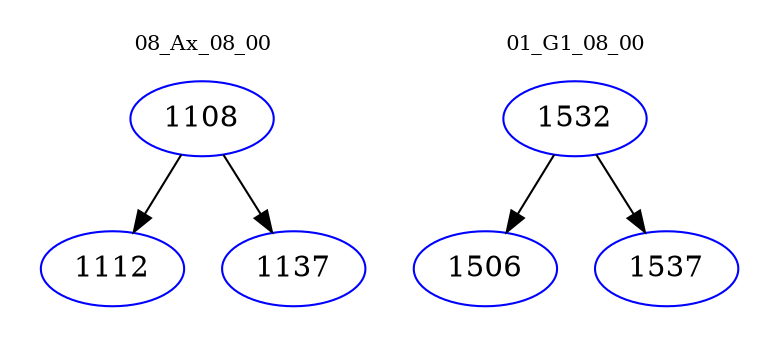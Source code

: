 digraph{
subgraph cluster_0 {
color = white
label = "08_Ax_08_00";
fontsize=10;
T0_1108 [label="1108", color="blue"]
T0_1108 -> T0_1112 [color="black"]
T0_1112 [label="1112", color="blue"]
T0_1108 -> T0_1137 [color="black"]
T0_1137 [label="1137", color="blue"]
}
subgraph cluster_1 {
color = white
label = "01_G1_08_00";
fontsize=10;
T1_1532 [label="1532", color="blue"]
T1_1532 -> T1_1506 [color="black"]
T1_1506 [label="1506", color="blue"]
T1_1532 -> T1_1537 [color="black"]
T1_1537 [label="1537", color="blue"]
}
}
